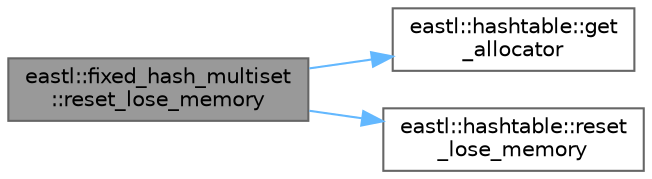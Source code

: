 digraph "eastl::fixed_hash_multiset::reset_lose_memory"
{
 // LATEX_PDF_SIZE
  bgcolor="transparent";
  edge [fontname=Helvetica,fontsize=10,labelfontname=Helvetica,labelfontsize=10];
  node [fontname=Helvetica,fontsize=10,shape=box,height=0.2,width=0.4];
  rankdir="LR";
  Node1 [id="Node000001",label="eastl::fixed_hash_multiset\l::reset_lose_memory",height=0.2,width=0.4,color="gray40", fillcolor="grey60", style="filled", fontcolor="black",tooltip=" "];
  Node1 -> Node2 [id="edge3_Node000001_Node000002",color="steelblue1",style="solid",tooltip=" "];
  Node2 [id="Node000002",label="eastl::hashtable::get\l_allocator",height=0.2,width=0.4,color="grey40", fillcolor="white", style="filled",URL="$classeastl_1_1hashtable.html#a0b51b1ba9338b9e7594232185d5ac1cd",tooltip=" "];
  Node1 -> Node3 [id="edge4_Node000001_Node000003",color="steelblue1",style="solid",tooltip=" "];
  Node3 [id="Node000003",label="eastl::hashtable::reset\l_lose_memory",height=0.2,width=0.4,color="grey40", fillcolor="white", style="filled",URL="$classeastl_1_1hashtable.html#a8b1e55ea1a04a3da0e7f417c2255e595",tooltip=" "];
}
